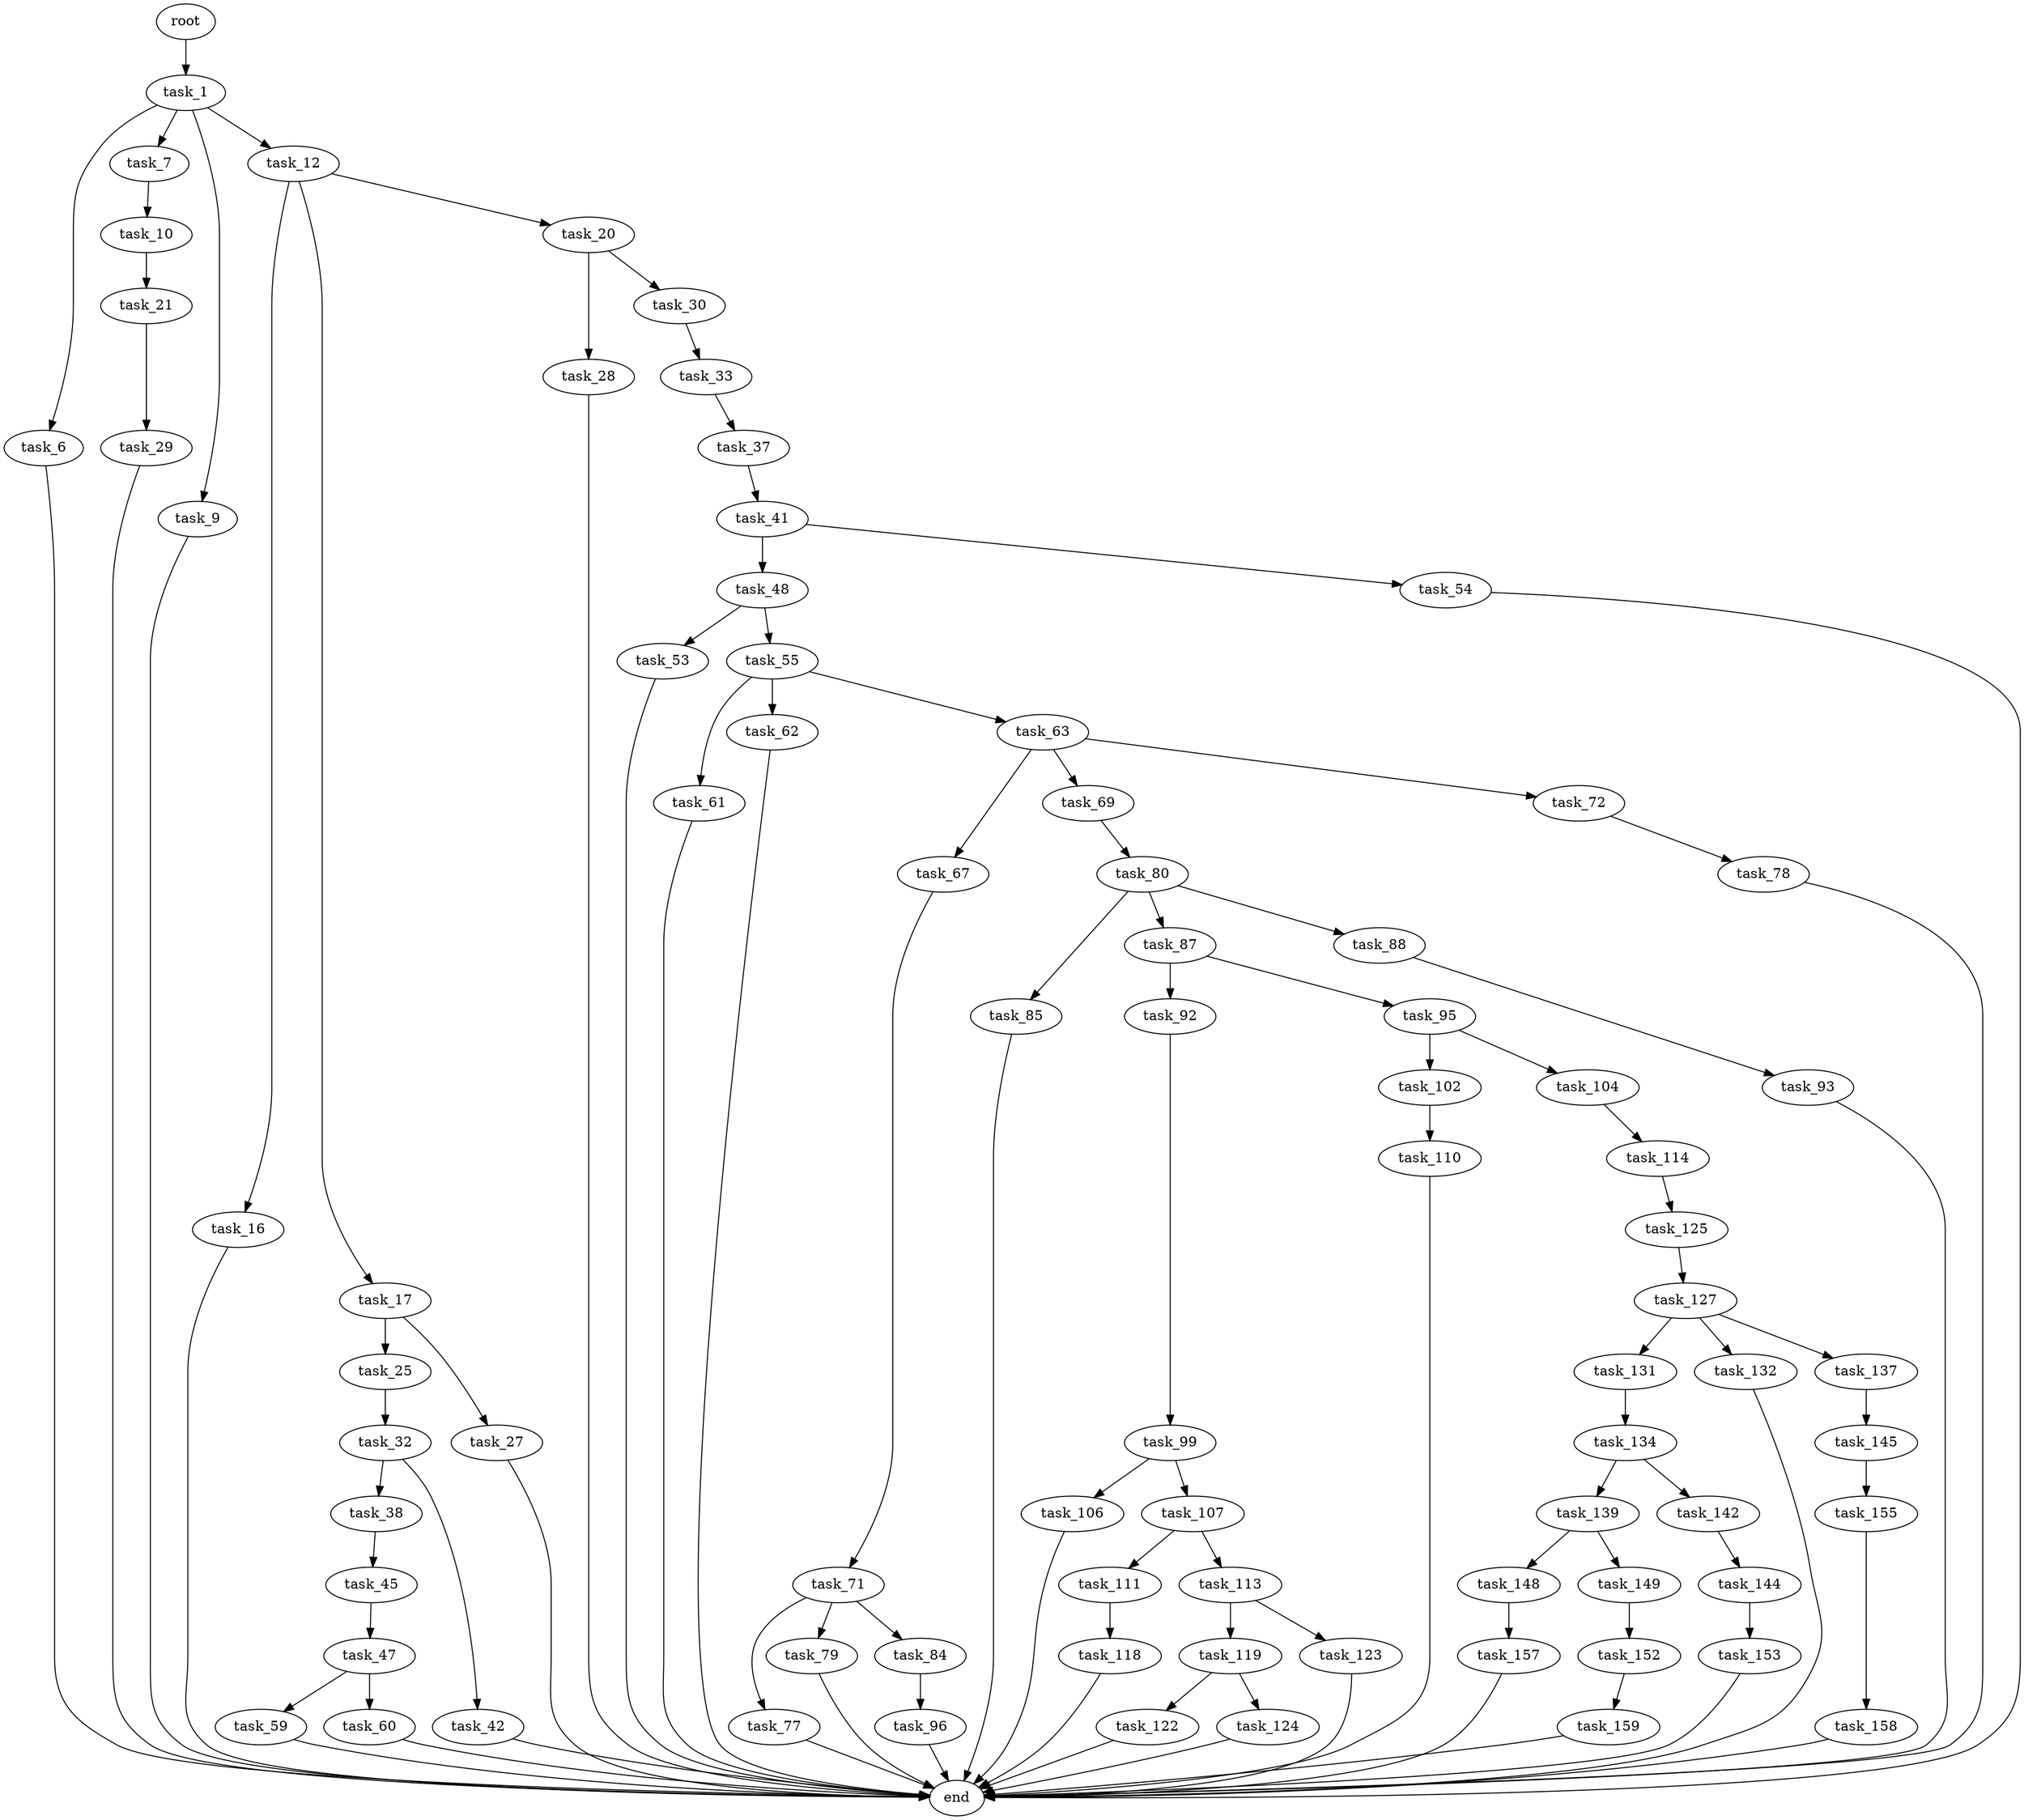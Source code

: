 digraph G {
  root [size="0.000000"];
  task_1 [size="33485914947.000000"];
  task_6 [size="45028118834.000000"];
  task_7 [size="299600547271.000000"];
  task_9 [size="2949347115.000000"];
  task_12 [size="41653977139.000000"];
  end [size="0.000000"];
  task_10 [size="1961441496.000000"];
  task_21 [size="2042250547.000000"];
  task_16 [size="15378195753.000000"];
  task_17 [size="68719476736.000000"];
  task_20 [size="231928233984.000000"];
  task_25 [size="86007064623.000000"];
  task_27 [size="172484317833.000000"];
  task_28 [size="7981826371.000000"];
  task_30 [size="316394468956.000000"];
  task_29 [size="134217728000.000000"];
  task_32 [size="1073741824000.000000"];
  task_33 [size="3482249772.000000"];
  task_38 [size="10601612857.000000"];
  task_42 [size="14644770466.000000"];
  task_37 [size="28991029248.000000"];
  task_41 [size="4163829042.000000"];
  task_45 [size="8589934592.000000"];
  task_48 [size="2631921124.000000"];
  task_54 [size="549755813888.000000"];
  task_47 [size="162928037520.000000"];
  task_59 [size="797804807611.000000"];
  task_60 [size="17798762762.000000"];
  task_53 [size="134217728000.000000"];
  task_55 [size="231928233984.000000"];
  task_61 [size="8589934592.000000"];
  task_62 [size="3744575794.000000"];
  task_63 [size="18185321702.000000"];
  task_67 [size="79616659677.000000"];
  task_69 [size="881069206527.000000"];
  task_72 [size="1508736087.000000"];
  task_71 [size="765145510185.000000"];
  task_80 [size="231928233984.000000"];
  task_77 [size="160716225009.000000"];
  task_79 [size="368293445632.000000"];
  task_84 [size="1073741824000.000000"];
  task_78 [size="3786770188.000000"];
  task_85 [size="782757789696.000000"];
  task_87 [size="77462197272.000000"];
  task_88 [size="549755813888.000000"];
  task_96 [size="782757789696.000000"];
  task_92 [size="3127552094.000000"];
  task_95 [size="28991029248.000000"];
  task_93 [size="635222528276.000000"];
  task_99 [size="2560393673.000000"];
  task_102 [size="549755813888.000000"];
  task_104 [size="26651278070.000000"];
  task_106 [size="26228595669.000000"];
  task_107 [size="25365343490.000000"];
  task_110 [size="32329948172.000000"];
  task_114 [size="5157400372.000000"];
  task_111 [size="342010669106.000000"];
  task_113 [size="549755813888.000000"];
  task_118 [size="28991029248.000000"];
  task_119 [size="21951015697.000000"];
  task_123 [size="28991029248.000000"];
  task_125 [size="134217728000.000000"];
  task_122 [size="32688214334.000000"];
  task_124 [size="265609620092.000000"];
  task_127 [size="549755813888.000000"];
  task_131 [size="7211875739.000000"];
  task_132 [size="59280963114.000000"];
  task_137 [size="3953703990.000000"];
  task_134 [size="368293445632.000000"];
  task_139 [size="368293445632.000000"];
  task_142 [size="1277957270900.000000"];
  task_145 [size="9607652088.000000"];
  task_148 [size="68719476736.000000"];
  task_149 [size="782757789696.000000"];
  task_144 [size="841923818.000000"];
  task_153 [size="4726040227.000000"];
  task_155 [size="8101731521.000000"];
  task_157 [size="231928233984.000000"];
  task_152 [size="28991029248.000000"];
  task_159 [size="15424252623.000000"];
  task_158 [size="15354583687.000000"];

  root -> task_1 [size="1.000000"];
  task_1 -> task_6 [size="838860800.000000"];
  task_1 -> task_7 [size="838860800.000000"];
  task_1 -> task_9 [size="838860800.000000"];
  task_1 -> task_12 [size="838860800.000000"];
  task_6 -> end [size="1.000000"];
  task_7 -> task_10 [size="411041792.000000"];
  task_9 -> end [size="1.000000"];
  task_12 -> task_16 [size="679477248.000000"];
  task_12 -> task_17 [size="679477248.000000"];
  task_12 -> task_20 [size="679477248.000000"];
  task_10 -> task_21 [size="33554432.000000"];
  task_21 -> task_29 [size="134217728.000000"];
  task_16 -> end [size="1.000000"];
  task_17 -> task_25 [size="134217728.000000"];
  task_17 -> task_27 [size="134217728.000000"];
  task_20 -> task_28 [size="301989888.000000"];
  task_20 -> task_30 [size="301989888.000000"];
  task_25 -> task_32 [size="75497472.000000"];
  task_27 -> end [size="1.000000"];
  task_28 -> end [size="1.000000"];
  task_30 -> task_33 [size="301989888.000000"];
  task_29 -> end [size="1.000000"];
  task_32 -> task_38 [size="838860800.000000"];
  task_32 -> task_42 [size="838860800.000000"];
  task_33 -> task_37 [size="134217728.000000"];
  task_38 -> task_45 [size="301989888.000000"];
  task_42 -> end [size="1.000000"];
  task_37 -> task_41 [size="75497472.000000"];
  task_41 -> task_48 [size="75497472.000000"];
  task_41 -> task_54 [size="75497472.000000"];
  task_45 -> task_47 [size="33554432.000000"];
  task_48 -> task_53 [size="301989888.000000"];
  task_48 -> task_55 [size="301989888.000000"];
  task_54 -> end [size="1.000000"];
  task_47 -> task_59 [size="134217728.000000"];
  task_47 -> task_60 [size="134217728.000000"];
  task_59 -> end [size="1.000000"];
  task_60 -> end [size="1.000000"];
  task_53 -> end [size="1.000000"];
  task_55 -> task_61 [size="301989888.000000"];
  task_55 -> task_62 [size="301989888.000000"];
  task_55 -> task_63 [size="301989888.000000"];
  task_61 -> end [size="1.000000"];
  task_62 -> end [size="1.000000"];
  task_63 -> task_67 [size="301989888.000000"];
  task_63 -> task_69 [size="301989888.000000"];
  task_63 -> task_72 [size="301989888.000000"];
  task_67 -> task_71 [size="209715200.000000"];
  task_69 -> task_80 [size="838860800.000000"];
  task_72 -> task_78 [size="33554432.000000"];
  task_71 -> task_77 [size="679477248.000000"];
  task_71 -> task_79 [size="679477248.000000"];
  task_71 -> task_84 [size="679477248.000000"];
  task_80 -> task_85 [size="301989888.000000"];
  task_80 -> task_87 [size="301989888.000000"];
  task_80 -> task_88 [size="301989888.000000"];
  task_77 -> end [size="1.000000"];
  task_79 -> end [size="1.000000"];
  task_84 -> task_96 [size="838860800.000000"];
  task_78 -> end [size="1.000000"];
  task_85 -> end [size="1.000000"];
  task_87 -> task_92 [size="75497472.000000"];
  task_87 -> task_95 [size="75497472.000000"];
  task_88 -> task_93 [size="536870912.000000"];
  task_96 -> end [size="1.000000"];
  task_92 -> task_99 [size="301989888.000000"];
  task_95 -> task_102 [size="75497472.000000"];
  task_95 -> task_104 [size="75497472.000000"];
  task_93 -> end [size="1.000000"];
  task_99 -> task_106 [size="75497472.000000"];
  task_99 -> task_107 [size="75497472.000000"];
  task_102 -> task_110 [size="536870912.000000"];
  task_104 -> task_114 [size="536870912.000000"];
  task_106 -> end [size="1.000000"];
  task_107 -> task_111 [size="536870912.000000"];
  task_107 -> task_113 [size="536870912.000000"];
  task_110 -> end [size="1.000000"];
  task_114 -> task_125 [size="134217728.000000"];
  task_111 -> task_118 [size="301989888.000000"];
  task_113 -> task_119 [size="536870912.000000"];
  task_113 -> task_123 [size="536870912.000000"];
  task_118 -> end [size="1.000000"];
  task_119 -> task_122 [size="838860800.000000"];
  task_119 -> task_124 [size="838860800.000000"];
  task_123 -> end [size="1.000000"];
  task_125 -> task_127 [size="209715200.000000"];
  task_122 -> end [size="1.000000"];
  task_124 -> end [size="1.000000"];
  task_127 -> task_131 [size="536870912.000000"];
  task_127 -> task_132 [size="536870912.000000"];
  task_127 -> task_137 [size="536870912.000000"];
  task_131 -> task_134 [size="209715200.000000"];
  task_132 -> end [size="1.000000"];
  task_137 -> task_145 [size="134217728.000000"];
  task_134 -> task_139 [size="411041792.000000"];
  task_134 -> task_142 [size="411041792.000000"];
  task_139 -> task_148 [size="411041792.000000"];
  task_139 -> task_149 [size="411041792.000000"];
  task_142 -> task_144 [size="838860800.000000"];
  task_145 -> task_155 [size="209715200.000000"];
  task_148 -> task_157 [size="134217728.000000"];
  task_149 -> task_152 [size="679477248.000000"];
  task_144 -> task_153 [size="75497472.000000"];
  task_153 -> end [size="1.000000"];
  task_155 -> task_158 [size="301989888.000000"];
  task_157 -> end [size="1.000000"];
  task_152 -> task_159 [size="75497472.000000"];
  task_159 -> end [size="1.000000"];
  task_158 -> end [size="1.000000"];
}
